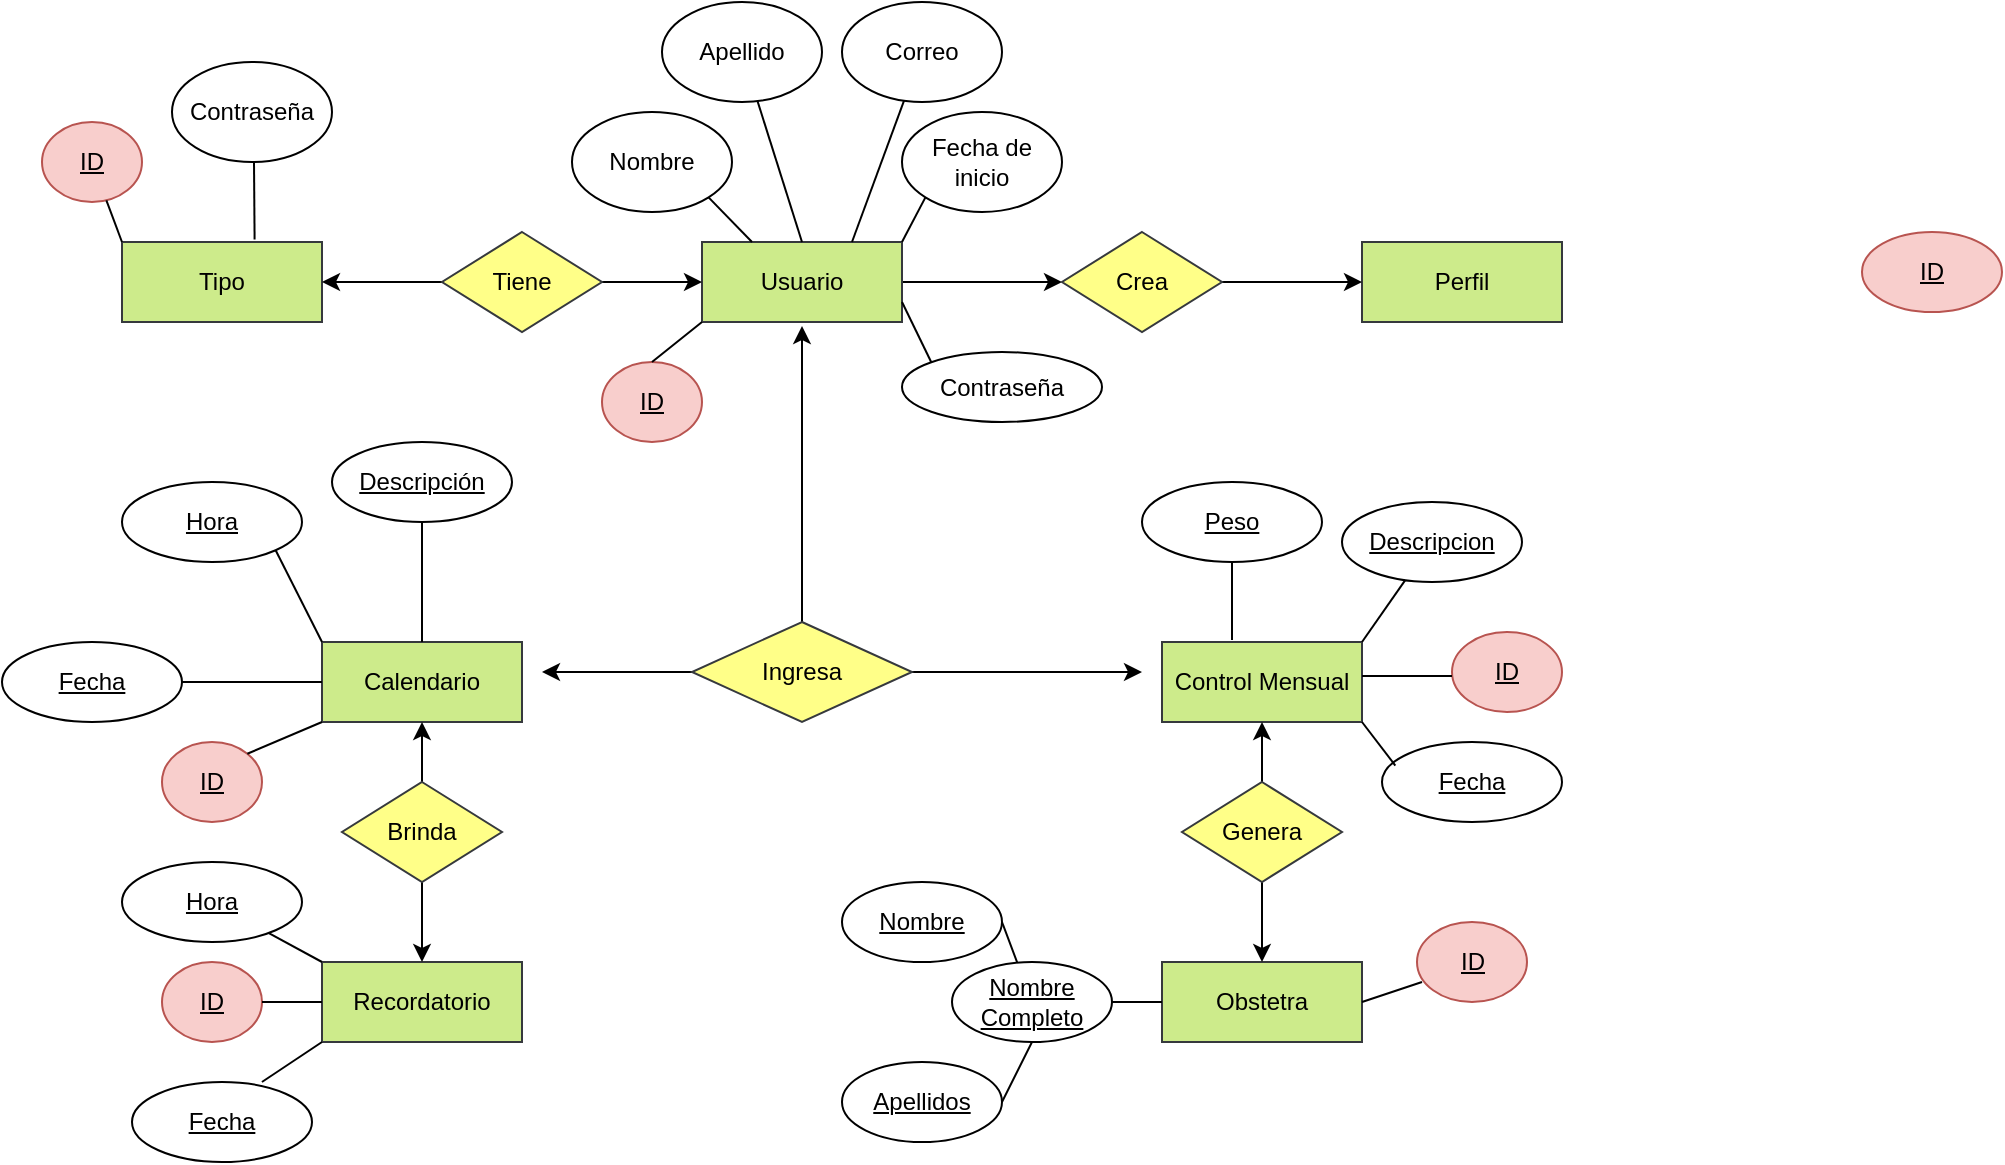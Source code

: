 <mxfile version="13.6.6" type="github"><diagram id="aTzf6-efnMEgUfTCw8PY" name="Page-1"><mxGraphModel dx="838" dy="1660" grid="1" gridSize="10" guides="1" tooltips="1" connect="1" arrows="1" fold="1" page="1" pageScale="1" pageWidth="827" pageHeight="1169" math="0" shadow="0"><root><mxCell id="0"/><mxCell id="1" parent="0"/><mxCell id="53Lpqn_PctSAP0vNrlrL-2" value="Tipo" style="whiteSpace=wrap;html=1;align=center;fillColor=#cdeb8b;strokeColor=#36393d;" vertex="1" parent="1"><mxGeometry x="60" y="80" width="100" height="40" as="geometry"/></mxCell><mxCell id="53Lpqn_PctSAP0vNrlrL-3" value="Control Mensual" style="whiteSpace=wrap;html=1;align=center;fillColor=#cdeb8b;strokeColor=#36393d;" vertex="1" parent="1"><mxGeometry x="580" y="280" width="100" height="40" as="geometry"/></mxCell><mxCell id="53Lpqn_PctSAP0vNrlrL-20" style="edgeStyle=orthogonalEdgeStyle;rounded=0;orthogonalLoop=1;jettySize=auto;html=1;entryX=0;entryY=0.5;entryDx=0;entryDy=0;" edge="1" parent="1" source="53Lpqn_PctSAP0vNrlrL-4" target="53Lpqn_PctSAP0vNrlrL-14"><mxGeometry relative="1" as="geometry"><mxPoint x="520" y="100" as="targetPoint"/></mxGeometry></mxCell><mxCell id="53Lpqn_PctSAP0vNrlrL-4" value="Usuario" style="whiteSpace=wrap;html=1;align=center;fillColor=#cdeb8b;strokeColor=#36393d;" vertex="1" parent="1"><mxGeometry x="350" y="80" width="100" height="40" as="geometry"/></mxCell><mxCell id="53Lpqn_PctSAP0vNrlrL-5" value="Perfil" style="whiteSpace=wrap;html=1;align=center;fillColor=#cdeb8b;strokeColor=#36393d;" vertex="1" parent="1"><mxGeometry x="680" y="80" width="100" height="40" as="geometry"/></mxCell><mxCell id="53Lpqn_PctSAP0vNrlrL-6" value="Calendario" style="whiteSpace=wrap;html=1;align=center;fillColor=#cdeb8b;strokeColor=#36393d;" vertex="1" parent="1"><mxGeometry x="160" y="280" width="100" height="40" as="geometry"/></mxCell><mxCell id="53Lpqn_PctSAP0vNrlrL-7" value="Recordatorio" style="whiteSpace=wrap;html=1;align=center;fillColor=#cdeb8b;strokeColor=#36393d;" vertex="1" parent="1"><mxGeometry x="160" y="440" width="100" height="40" as="geometry"/></mxCell><mxCell id="53Lpqn_PctSAP0vNrlrL-8" value="Obstetra" style="whiteSpace=wrap;html=1;align=center;fillColor=#cdeb8b;strokeColor=#36393d;" vertex="1" parent="1"><mxGeometry x="580" y="440" width="100" height="40" as="geometry"/></mxCell><mxCell id="53Lpqn_PctSAP0vNrlrL-16" style="edgeStyle=orthogonalEdgeStyle;rounded=0;orthogonalLoop=1;jettySize=auto;html=1;exitX=0;exitY=0.5;exitDx=0;exitDy=0;entryX=1;entryY=0.5;entryDx=0;entryDy=0;" edge="1" parent="1" source="53Lpqn_PctSAP0vNrlrL-9" target="53Lpqn_PctSAP0vNrlrL-2"><mxGeometry relative="1" as="geometry"/></mxCell><mxCell id="53Lpqn_PctSAP0vNrlrL-18" style="edgeStyle=orthogonalEdgeStyle;rounded=0;orthogonalLoop=1;jettySize=auto;html=1;entryX=0;entryY=0.5;entryDx=0;entryDy=0;" edge="1" parent="1" source="53Lpqn_PctSAP0vNrlrL-9" target="53Lpqn_PctSAP0vNrlrL-4"><mxGeometry relative="1" as="geometry"/></mxCell><mxCell id="53Lpqn_PctSAP0vNrlrL-9" value="Tiene" style="shape=rhombus;perimeter=rhombusPerimeter;whiteSpace=wrap;html=1;align=center;fillColor=#ffff88;strokeColor=#36393d;" vertex="1" parent="1"><mxGeometry x="220" y="75" width="80" height="50" as="geometry"/></mxCell><mxCell id="53Lpqn_PctSAP0vNrlrL-30" style="edgeStyle=orthogonalEdgeStyle;rounded=0;orthogonalLoop=1;jettySize=auto;html=1;entryX=0.5;entryY=1;entryDx=0;entryDy=0;" edge="1" parent="1" source="53Lpqn_PctSAP0vNrlrL-11" target="53Lpqn_PctSAP0vNrlrL-3"><mxGeometry relative="1" as="geometry"/></mxCell><mxCell id="53Lpqn_PctSAP0vNrlrL-31" style="edgeStyle=orthogonalEdgeStyle;rounded=0;orthogonalLoop=1;jettySize=auto;html=1;entryX=0.5;entryY=0;entryDx=0;entryDy=0;" edge="1" parent="1" source="53Lpqn_PctSAP0vNrlrL-11" target="53Lpqn_PctSAP0vNrlrL-8"><mxGeometry relative="1" as="geometry"/></mxCell><mxCell id="53Lpqn_PctSAP0vNrlrL-11" value="Genera" style="shape=rhombus;perimeter=rhombusPerimeter;whiteSpace=wrap;html=1;align=center;fillColor=#ffff88;strokeColor=#36393d;" vertex="1" parent="1"><mxGeometry x="590" y="350" width="80" height="50" as="geometry"/></mxCell><mxCell id="53Lpqn_PctSAP0vNrlrL-28" style="edgeStyle=orthogonalEdgeStyle;rounded=0;orthogonalLoop=1;jettySize=auto;html=1;entryX=0.5;entryY=1;entryDx=0;entryDy=0;" edge="1" parent="1" source="53Lpqn_PctSAP0vNrlrL-12" target="53Lpqn_PctSAP0vNrlrL-6"><mxGeometry relative="1" as="geometry"/></mxCell><mxCell id="53Lpqn_PctSAP0vNrlrL-29" style="edgeStyle=orthogonalEdgeStyle;rounded=0;orthogonalLoop=1;jettySize=auto;html=1;" edge="1" parent="1" source="53Lpqn_PctSAP0vNrlrL-12" target="53Lpqn_PctSAP0vNrlrL-7"><mxGeometry relative="1" as="geometry"/></mxCell><mxCell id="53Lpqn_PctSAP0vNrlrL-12" value="Brinda" style="shape=rhombus;perimeter=rhombusPerimeter;whiteSpace=wrap;html=1;align=center;fillColor=#ffff88;strokeColor=#36393d;" vertex="1" parent="1"><mxGeometry x="170" y="350" width="80" height="50" as="geometry"/></mxCell><mxCell id="53Lpqn_PctSAP0vNrlrL-23" style="edgeStyle=orthogonalEdgeStyle;rounded=0;orthogonalLoop=1;jettySize=auto;html=1;" edge="1" parent="1" source="53Lpqn_PctSAP0vNrlrL-13"><mxGeometry relative="1" as="geometry"><mxPoint x="400" y="122" as="targetPoint"/><Array as="points"><mxPoint x="400" y="122"/></Array></mxGeometry></mxCell><mxCell id="53Lpqn_PctSAP0vNrlrL-26" style="edgeStyle=orthogonalEdgeStyle;rounded=0;orthogonalLoop=1;jettySize=auto;html=1;" edge="1" parent="1" source="53Lpqn_PctSAP0vNrlrL-13"><mxGeometry relative="1" as="geometry"><mxPoint x="270" y="295" as="targetPoint"/></mxGeometry></mxCell><mxCell id="53Lpqn_PctSAP0vNrlrL-27" style="edgeStyle=orthogonalEdgeStyle;rounded=0;orthogonalLoop=1;jettySize=auto;html=1;" edge="1" parent="1" source="53Lpqn_PctSAP0vNrlrL-13"><mxGeometry relative="1" as="geometry"><mxPoint x="570" y="295" as="targetPoint"/></mxGeometry></mxCell><mxCell id="53Lpqn_PctSAP0vNrlrL-13" value="Ingresa" style="shape=rhombus;perimeter=rhombusPerimeter;whiteSpace=wrap;html=1;align=center;fillColor=#ffff88;strokeColor=#36393d;" vertex="1" parent="1"><mxGeometry x="345" y="270" width="110" height="50" as="geometry"/></mxCell><mxCell id="53Lpqn_PctSAP0vNrlrL-22" style="edgeStyle=orthogonalEdgeStyle;rounded=0;orthogonalLoop=1;jettySize=auto;html=1;entryX=0;entryY=0.5;entryDx=0;entryDy=0;" edge="1" parent="1" source="53Lpqn_PctSAP0vNrlrL-14" target="53Lpqn_PctSAP0vNrlrL-5"><mxGeometry relative="1" as="geometry"/></mxCell><mxCell id="53Lpqn_PctSAP0vNrlrL-14" value="Crea" style="shape=rhombus;perimeter=rhombusPerimeter;whiteSpace=wrap;html=1;align=center;fillColor=#ffff88;strokeColor=#36393d;" vertex="1" parent="1"><mxGeometry x="530" y="75" width="80" height="50" as="geometry"/></mxCell><mxCell id="53Lpqn_PctSAP0vNrlrL-39" value="ID" style="ellipse;whiteSpace=wrap;html=1;align=center;fontStyle=4;fillColor=#f8cecc;strokeColor=#b85450;" vertex="1" parent="1"><mxGeometry x="20" y="20" width="50" height="40" as="geometry"/></mxCell><mxCell id="53Lpqn_PctSAP0vNrlrL-42" value="ID" style="ellipse;whiteSpace=wrap;html=1;align=center;fontStyle=4;fillColor=#f8cecc;strokeColor=#b85450;" vertex="1" parent="1"><mxGeometry x="80" y="330" width="50" height="40" as="geometry"/></mxCell><mxCell id="53Lpqn_PctSAP0vNrlrL-43" value="ID" style="ellipse;whiteSpace=wrap;html=1;align=center;fontStyle=4;fillColor=#f8cecc;strokeColor=#b85450;" vertex="1" parent="1"><mxGeometry x="80" y="440" width="50" height="40" as="geometry"/></mxCell><mxCell id="53Lpqn_PctSAP0vNrlrL-44" value="ID" style="ellipse;whiteSpace=wrap;html=1;align=center;fontStyle=4;fillColor=#f8cecc;strokeColor=#b85450;" vertex="1" parent="1"><mxGeometry x="707.5" y="420" width="55" height="40" as="geometry"/></mxCell><mxCell id="53Lpqn_PctSAP0vNrlrL-45" value="ID" style="ellipse;whiteSpace=wrap;html=1;align=center;fontStyle=4;fillColor=#f8cecc;strokeColor=#b85450;" vertex="1" parent="1"><mxGeometry x="930" y="75" width="70" height="40" as="geometry"/></mxCell><mxCell id="53Lpqn_PctSAP0vNrlrL-46" value="ID" style="ellipse;whiteSpace=wrap;html=1;align=center;fontStyle=4;fillColor=#f8cecc;strokeColor=#b85450;" vertex="1" parent="1"><mxGeometry x="300" y="140" width="50" height="40" as="geometry"/></mxCell><mxCell id="53Lpqn_PctSAP0vNrlrL-48" value="Contraseña" style="ellipse;whiteSpace=wrap;html=1;align=center;" vertex="1" parent="1"><mxGeometry x="450" y="135" width="100" height="35" as="geometry"/></mxCell><mxCell id="53Lpqn_PctSAP0vNrlrL-50" value="Contraseña" style="ellipse;whiteSpace=wrap;html=1;align=center;" vertex="1" parent="1"><mxGeometry x="85" y="-10" width="80" height="50" as="geometry"/></mxCell><mxCell id="53Lpqn_PctSAP0vNrlrL-51" value="Nombre" style="ellipse;whiteSpace=wrap;html=1;align=center;" vertex="1" parent="1"><mxGeometry x="285" y="15" width="80" height="50" as="geometry"/></mxCell><mxCell id="53Lpqn_PctSAP0vNrlrL-52" value="Apellido" style="ellipse;whiteSpace=wrap;html=1;align=center;" vertex="1" parent="1"><mxGeometry x="330" y="-40" width="80" height="50" as="geometry"/></mxCell><mxCell id="53Lpqn_PctSAP0vNrlrL-53" value="Correo" style="ellipse;whiteSpace=wrap;html=1;align=center;" vertex="1" parent="1"><mxGeometry x="420" y="-40" width="80" height="50" as="geometry"/></mxCell><mxCell id="53Lpqn_PctSAP0vNrlrL-54" value="Fecha de inicio" style="ellipse;whiteSpace=wrap;html=1;align=center;" vertex="1" parent="1"><mxGeometry x="450" y="15" width="80" height="50" as="geometry"/></mxCell><mxCell id="53Lpqn_PctSAP0vNrlrL-57" value="ID" style="ellipse;whiteSpace=wrap;html=1;align=center;fontStyle=4;fillColor=#f8cecc;strokeColor=#b85450;" vertex="1" parent="1"><mxGeometry x="725" y="275" width="55" height="40" as="geometry"/></mxCell><mxCell id="53Lpqn_PctSAP0vNrlrL-61" value="Nombre&lt;br&gt;Completo" style="ellipse;whiteSpace=wrap;html=1;align=center;fontStyle=4;" vertex="1" parent="1"><mxGeometry x="475" y="440" width="80" height="40" as="geometry"/></mxCell><mxCell id="53Lpqn_PctSAP0vNrlrL-62" value="Apellidos" style="ellipse;whiteSpace=wrap;html=1;align=center;fontStyle=4;" vertex="1" parent="1"><mxGeometry x="420" y="490" width="80" height="40" as="geometry"/></mxCell><mxCell id="53Lpqn_PctSAP0vNrlrL-63" value="Nombre" style="ellipse;whiteSpace=wrap;html=1;align=center;fontStyle=4;" vertex="1" parent="1"><mxGeometry x="420" y="400" width="80" height="40" as="geometry"/></mxCell><mxCell id="53Lpqn_PctSAP0vNrlrL-64" value="Hora" style="ellipse;whiteSpace=wrap;html=1;align=center;fontStyle=4;" vertex="1" parent="1"><mxGeometry x="60" y="200" width="90" height="40" as="geometry"/></mxCell><mxCell id="53Lpqn_PctSAP0vNrlrL-66" value="Fecha" style="ellipse;whiteSpace=wrap;html=1;align=center;fontStyle=4;" vertex="1" parent="1"><mxGeometry y="280" width="90" height="40" as="geometry"/></mxCell><mxCell id="53Lpqn_PctSAP0vNrlrL-67" value="Peso&lt;span style=&quot;color: rgba(0 , 0 , 0 , 0) ; font-family: monospace ; font-size: 0px&quot;&gt;%3CmxGraphModel%3E%3Croot%3E%3CmxCell%20id%3D%220%22%2F%3E%3CmxCell%20id%3D%221%22%20parent%3D%220%22%2F%3E%3CmxCell%20id%3D%222%22%20value%3D%22Fecha%22%20style%3D%22ellipse%3BwhiteSpace%3Dwrap%3Bhtml%3D1%3Balign%3Dcenter%3BfontStyle%3D4%3B%22%20vertex%3D%221%22%20parent%3D%221%22%3E%3CmxGeometry%20x%3D%2240%22%20y%3D%22260%22%20width%3D%2290%22%20height%3D%2240%22%20as%3D%22geometry%22%2F%3E%3C%2FmxCell%3E%3C%2Froot%3E%3C%2FmxGraphModel%3E&lt;/span&gt;" style="ellipse;whiteSpace=wrap;html=1;align=center;fontStyle=4;" vertex="1" parent="1"><mxGeometry x="570" y="200" width="90" height="40" as="geometry"/></mxCell><mxCell id="53Lpqn_PctSAP0vNrlrL-68" value="Fecha" style="ellipse;whiteSpace=wrap;html=1;align=center;fontStyle=4;" vertex="1" parent="1"><mxGeometry x="65" y="500" width="90" height="40" as="geometry"/></mxCell><mxCell id="53Lpqn_PctSAP0vNrlrL-69" value="Hora" style="ellipse;whiteSpace=wrap;html=1;align=center;fontStyle=4;" vertex="1" parent="1"><mxGeometry x="60" y="390" width="90" height="40" as="geometry"/></mxCell><mxCell id="53Lpqn_PctSAP0vNrlrL-70" value="Descripcion" style="ellipse;whiteSpace=wrap;html=1;align=center;fontStyle=4;" vertex="1" parent="1"><mxGeometry x="670" y="210" width="90" height="40" as="geometry"/></mxCell><mxCell id="53Lpqn_PctSAP0vNrlrL-71" value="Fecha" style="ellipse;whiteSpace=wrap;html=1;align=center;fontStyle=4;" vertex="1" parent="1"><mxGeometry x="690" y="330" width="90" height="40" as="geometry"/></mxCell><mxCell id="53Lpqn_PctSAP0vNrlrL-72" value="Descripción" style="ellipse;whiteSpace=wrap;html=1;align=center;fontStyle=4;" vertex="1" parent="1"><mxGeometry x="165" y="180" width="90" height="40" as="geometry"/></mxCell><mxCell id="53Lpqn_PctSAP0vNrlrL-73" value="" style="endArrow=none;html=1;rounded=0;exitX=0;exitY=0;exitDx=0;exitDy=0;" edge="1" parent="1" source="53Lpqn_PctSAP0vNrlrL-7" target="53Lpqn_PctSAP0vNrlrL-69"><mxGeometry relative="1" as="geometry"><mxPoint x="300" y="410" as="sourcePoint"/><mxPoint x="460" y="410" as="targetPoint"/></mxGeometry></mxCell><mxCell id="53Lpqn_PctSAP0vNrlrL-74" value="" style="endArrow=none;html=1;rounded=0;entryX=1;entryY=0.5;entryDx=0;entryDy=0;" edge="1" parent="1" source="53Lpqn_PctSAP0vNrlrL-61" target="53Lpqn_PctSAP0vNrlrL-63"><mxGeometry relative="1" as="geometry"><mxPoint x="170" y="450" as="sourcePoint"/><mxPoint x="143.425" y="435.505" as="targetPoint"/></mxGeometry></mxCell><mxCell id="53Lpqn_PctSAP0vNrlrL-75" value="" style="endArrow=none;html=1;rounded=0;exitX=0;exitY=0.5;exitDx=0;exitDy=0;entryX=1;entryY=0.5;entryDx=0;entryDy=0;" edge="1" parent="1" source="53Lpqn_PctSAP0vNrlrL-7" target="53Lpqn_PctSAP0vNrlrL-43"><mxGeometry relative="1" as="geometry"><mxPoint x="180" y="460" as="sourcePoint"/><mxPoint x="153.425" y="445.505" as="targetPoint"/></mxGeometry></mxCell><mxCell id="53Lpqn_PctSAP0vNrlrL-76" value="" style="endArrow=none;html=1;rounded=0;exitX=0;exitY=0.5;exitDx=0;exitDy=0;entryX=1;entryY=0.5;entryDx=0;entryDy=0;" edge="1" parent="1" source="53Lpqn_PctSAP0vNrlrL-8" target="53Lpqn_PctSAP0vNrlrL-61"><mxGeometry relative="1" as="geometry"><mxPoint x="190" y="470" as="sourcePoint"/><mxPoint x="560" y="456" as="targetPoint"/></mxGeometry></mxCell><mxCell id="53Lpqn_PctSAP0vNrlrL-77" value="" style="endArrow=none;html=1;rounded=0;exitX=0.5;exitY=1;exitDx=0;exitDy=0;entryX=1;entryY=0.5;entryDx=0;entryDy=0;" edge="1" parent="1" source="53Lpqn_PctSAP0vNrlrL-61" target="53Lpqn_PctSAP0vNrlrL-62"><mxGeometry relative="1" as="geometry"><mxPoint x="200" y="480" as="sourcePoint"/><mxPoint x="173.425" y="465.505" as="targetPoint"/></mxGeometry></mxCell><mxCell id="53Lpqn_PctSAP0vNrlrL-78" value="" style="endArrow=none;html=1;rounded=0;exitX=0;exitY=1;exitDx=0;exitDy=0;entryX=0.722;entryY=0;entryDx=0;entryDy=0;entryPerimeter=0;" edge="1" parent="1" source="53Lpqn_PctSAP0vNrlrL-7" target="53Lpqn_PctSAP0vNrlrL-68"><mxGeometry relative="1" as="geometry"><mxPoint x="210" y="490" as="sourcePoint"/><mxPoint x="183.425" y="475.505" as="targetPoint"/></mxGeometry></mxCell><mxCell id="53Lpqn_PctSAP0vNrlrL-79" value="" style="endArrow=none;html=1;rounded=0;" edge="1" parent="1"><mxGeometry relative="1" as="geometry"><mxPoint x="680" y="297" as="sourcePoint"/><mxPoint x="725" y="297" as="targetPoint"/></mxGeometry></mxCell><mxCell id="53Lpqn_PctSAP0vNrlrL-80" value="" style="endArrow=none;html=1;rounded=0;" edge="1" parent="1"><mxGeometry relative="1" as="geometry"><mxPoint x="710" y="450" as="sourcePoint"/><mxPoint x="680" y="460" as="targetPoint"/></mxGeometry></mxCell><mxCell id="53Lpqn_PctSAP0vNrlrL-81" value="" style="endArrow=none;html=1;rounded=0;exitX=1;exitY=0;exitDx=0;exitDy=0;" edge="1" parent="1" source="53Lpqn_PctSAP0vNrlrL-3" target="53Lpqn_PctSAP0vNrlrL-70"><mxGeometry relative="1" as="geometry"><mxPoint x="690" y="307.0" as="sourcePoint"/><mxPoint x="735" y="307.0" as="targetPoint"/></mxGeometry></mxCell><mxCell id="53Lpqn_PctSAP0vNrlrL-82" value="" style="endArrow=none;html=1;rounded=0;entryX=0.5;entryY=1;entryDx=0;entryDy=0;" edge="1" parent="1" target="53Lpqn_PctSAP0vNrlrL-67"><mxGeometry relative="1" as="geometry"><mxPoint x="615" y="279" as="sourcePoint"/><mxPoint x="745" y="317.0" as="targetPoint"/></mxGeometry></mxCell><mxCell id="53Lpqn_PctSAP0vNrlrL-83" value="" style="endArrow=none;html=1;rounded=0;exitX=1;exitY=1;exitDx=0;exitDy=0;entryX=0.074;entryY=0.294;entryDx=0;entryDy=0;entryPerimeter=0;" edge="1" parent="1" source="53Lpqn_PctSAP0vNrlrL-3" target="53Lpqn_PctSAP0vNrlrL-71"><mxGeometry relative="1" as="geometry"><mxPoint x="710" y="327.0" as="sourcePoint"/><mxPoint x="755" y="327.0" as="targetPoint"/></mxGeometry></mxCell><mxCell id="53Lpqn_PctSAP0vNrlrL-84" value="" style="endArrow=none;html=1;rounded=0;exitX=0;exitY=0;exitDx=0;exitDy=0;entryX=1;entryY=1;entryDx=0;entryDy=0;" edge="1" parent="1" source="53Lpqn_PctSAP0vNrlrL-6" target="53Lpqn_PctSAP0vNrlrL-64"><mxGeometry relative="1" as="geometry"><mxPoint x="170" y="450" as="sourcePoint"/><mxPoint x="143.425" y="435.505" as="targetPoint"/></mxGeometry></mxCell><mxCell id="53Lpqn_PctSAP0vNrlrL-85" value="" style="endArrow=none;html=1;rounded=0;exitX=0;exitY=0.5;exitDx=0;exitDy=0;entryX=1;entryY=0.5;entryDx=0;entryDy=0;" edge="1" parent="1" source="53Lpqn_PctSAP0vNrlrL-6" target="53Lpqn_PctSAP0vNrlrL-66"><mxGeometry relative="1" as="geometry"><mxPoint x="180" y="460" as="sourcePoint"/><mxPoint x="153.425" y="445.505" as="targetPoint"/></mxGeometry></mxCell><mxCell id="53Lpqn_PctSAP0vNrlrL-86" value="" style="endArrow=none;html=1;rounded=0;entryX=0.5;entryY=1;entryDx=0;entryDy=0;" edge="1" parent="1" target="53Lpqn_PctSAP0vNrlrL-72"><mxGeometry relative="1" as="geometry"><mxPoint x="210" y="280" as="sourcePoint"/><mxPoint x="163.425" y="455.505" as="targetPoint"/></mxGeometry></mxCell><mxCell id="53Lpqn_PctSAP0vNrlrL-87" value="" style="endArrow=none;html=1;rounded=0;exitX=0;exitY=1;exitDx=0;exitDy=0;entryX=1;entryY=0;entryDx=0;entryDy=0;" edge="1" parent="1" source="53Lpqn_PctSAP0vNrlrL-6" target="53Lpqn_PctSAP0vNrlrL-42"><mxGeometry relative="1" as="geometry"><mxPoint x="170" y="310" as="sourcePoint"/><mxPoint x="100" y="310" as="targetPoint"/></mxGeometry></mxCell><mxCell id="53Lpqn_PctSAP0vNrlrL-88" value="" style="endArrow=none;html=1;rounded=0;entryX=0.75;entryY=0;entryDx=0;entryDy=0;" edge="1" parent="1" source="53Lpqn_PctSAP0vNrlrL-53" target="53Lpqn_PctSAP0vNrlrL-4"><mxGeometry relative="1" as="geometry"><mxPoint x="625" y="289.0" as="sourcePoint"/><mxPoint x="625" y="250" as="targetPoint"/></mxGeometry></mxCell><mxCell id="53Lpqn_PctSAP0vNrlrL-89" value="" style="endArrow=none;html=1;rounded=0;entryX=1;entryY=0;entryDx=0;entryDy=0;exitX=0;exitY=1;exitDx=0;exitDy=0;" edge="1" parent="1" source="53Lpqn_PctSAP0vNrlrL-54" target="53Lpqn_PctSAP0vNrlrL-4"><mxGeometry relative="1" as="geometry"><mxPoint x="635" y="299.0" as="sourcePoint"/><mxPoint x="635" y="260" as="targetPoint"/></mxGeometry></mxCell><mxCell id="53Lpqn_PctSAP0vNrlrL-90" value="" style="endArrow=none;html=1;rounded=0;entryX=0;entryY=0;entryDx=0;entryDy=0;" edge="1" parent="1" source="53Lpqn_PctSAP0vNrlrL-39" target="53Lpqn_PctSAP0vNrlrL-2"><mxGeometry relative="1" as="geometry"><mxPoint x="60" y="60" as="sourcePoint"/><mxPoint x="435" y="90" as="targetPoint"/></mxGeometry></mxCell><mxCell id="53Lpqn_PctSAP0vNrlrL-91" value="" style="endArrow=none;html=1;rounded=0;entryX=0.663;entryY=-0.03;entryDx=0;entryDy=0;entryPerimeter=0;" edge="1" parent="1" target="53Lpqn_PctSAP0vNrlrL-2"><mxGeometry relative="1" as="geometry"><mxPoint x="126" y="40" as="sourcePoint"/><mxPoint x="445" y="100" as="targetPoint"/></mxGeometry></mxCell><mxCell id="53Lpqn_PctSAP0vNrlrL-92" value="" style="endArrow=none;html=1;rounded=0;entryX=0.25;entryY=0;entryDx=0;entryDy=0;exitX=1;exitY=1;exitDx=0;exitDy=0;" edge="1" parent="1" source="53Lpqn_PctSAP0vNrlrL-51" target="53Lpqn_PctSAP0vNrlrL-4"><mxGeometry relative="1" as="geometry"><mxPoint x="481.024" y="39.362" as="sourcePoint"/><mxPoint x="455" y="110" as="targetPoint"/></mxGeometry></mxCell><mxCell id="53Lpqn_PctSAP0vNrlrL-93" value="" style="endArrow=none;html=1;rounded=0;entryX=0.5;entryY=0;entryDx=0;entryDy=0;" edge="1" parent="1" source="53Lpqn_PctSAP0vNrlrL-52" target="53Lpqn_PctSAP0vNrlrL-4"><mxGeometry relative="1" as="geometry"><mxPoint x="491.024" y="49.362" as="sourcePoint"/><mxPoint x="465" y="120" as="targetPoint"/></mxGeometry></mxCell><mxCell id="53Lpqn_PctSAP0vNrlrL-94" value="" style="endArrow=none;html=1;rounded=0;entryX=1;entryY=0.75;entryDx=0;entryDy=0;exitX=0;exitY=0;exitDx=0;exitDy=0;" edge="1" parent="1" source="53Lpqn_PctSAP0vNrlrL-48" target="53Lpqn_PctSAP0vNrlrL-4"><mxGeometry relative="1" as="geometry"><mxPoint x="471.716" y="67.678" as="sourcePoint"/><mxPoint x="460" y="90" as="targetPoint"/></mxGeometry></mxCell><mxCell id="53Lpqn_PctSAP0vNrlrL-95" value="" style="endArrow=none;html=1;rounded=0;entryX=0;entryY=1;entryDx=0;entryDy=0;exitX=0.5;exitY=0;exitDx=0;exitDy=0;" edge="1" parent="1" source="53Lpqn_PctSAP0vNrlrL-46" target="53Lpqn_PctSAP0vNrlrL-4"><mxGeometry relative="1" as="geometry"><mxPoint x="474.645" y="150.126" as="sourcePoint"/><mxPoint x="460" y="120" as="targetPoint"/></mxGeometry></mxCell></root></mxGraphModel></diagram></mxfile>